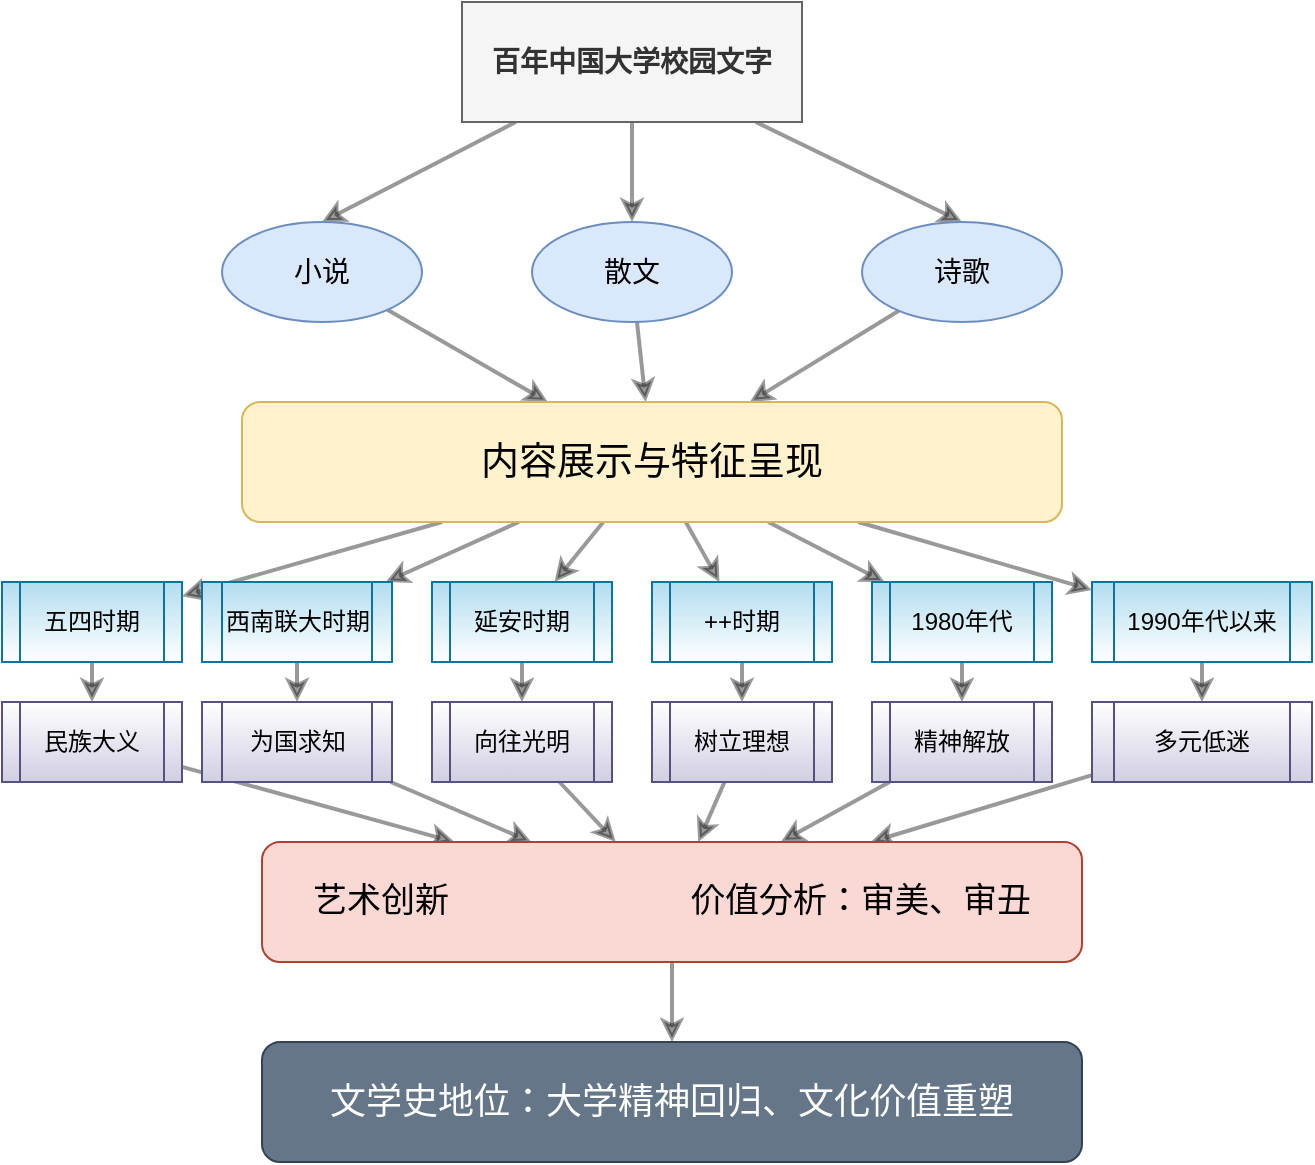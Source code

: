 <mxfile version="16.5.6" type="github"><diagram id="Vrcon2i8AkXRv5Q0cP_A" name="第 1 页"><mxGraphModel dx="812" dy="599" grid="1" gridSize="10" guides="1" tooltips="1" connect="1" arrows="1" fold="1" page="1" pageScale="1" pageWidth="827" pageHeight="1169" math="0" shadow="0"><root><mxCell id="0"/><mxCell id="1" parent="0"/><mxCell id="1BIaOTCcWGXi_crnkS1Q-1" style="edgeStyle=none;html=1;entryX=0.5;entryY=0;entryDx=0;entryDy=0;strokeWidth=2;opacity=40;sketch=0;" edge="1" parent="1" source="1BIaOTCcWGXi_crnkS1Q-4" target="1BIaOTCcWGXi_crnkS1Q-6"><mxGeometry relative="1" as="geometry"/></mxCell><mxCell id="1BIaOTCcWGXi_crnkS1Q-2" style="edgeStyle=none;html=1;entryX=0.5;entryY=0;entryDx=0;entryDy=0;strokeWidth=2;opacity=40;sketch=0;" edge="1" parent="1" source="1BIaOTCcWGXi_crnkS1Q-4" target="1BIaOTCcWGXi_crnkS1Q-8"><mxGeometry relative="1" as="geometry"/></mxCell><mxCell id="1BIaOTCcWGXi_crnkS1Q-3" style="edgeStyle=none;html=1;entryX=0.5;entryY=0;entryDx=0;entryDy=0;strokeWidth=2;opacity=40;sketch=0;" edge="1" parent="1" source="1BIaOTCcWGXi_crnkS1Q-4" target="1BIaOTCcWGXi_crnkS1Q-10"><mxGeometry relative="1" as="geometry"/></mxCell><mxCell id="1BIaOTCcWGXi_crnkS1Q-4" value="百年中国大学校园文字" style="rounded=0;whiteSpace=wrap;html=1;fillColor=#f5f5f5;fontColor=#333333;strokeColor=#666666;fontSize=14;fontStyle=1" vertex="1" parent="1"><mxGeometry x="310" y="40" width="170" height="60" as="geometry"/></mxCell><mxCell id="1BIaOTCcWGXi_crnkS1Q-5" style="edgeStyle=none;html=1;strokeWidth=2;opacity=40;sketch=0;" edge="1" parent="1" source="1BIaOTCcWGXi_crnkS1Q-6" target="1BIaOTCcWGXi_crnkS1Q-17"><mxGeometry relative="1" as="geometry"/></mxCell><mxCell id="1BIaOTCcWGXi_crnkS1Q-6" value="小说" style="ellipse;whiteSpace=wrap;html=1;fillColor=#dae8fc;strokeColor=#6c8ebf;fontSize=14;" vertex="1" parent="1"><mxGeometry x="190" y="150" width="100" height="50" as="geometry"/></mxCell><mxCell id="1BIaOTCcWGXi_crnkS1Q-7" style="edgeStyle=none;html=1;strokeWidth=2;opacity=40;sketch=0;" edge="1" parent="1" source="1BIaOTCcWGXi_crnkS1Q-8" target="1BIaOTCcWGXi_crnkS1Q-17"><mxGeometry relative="1" as="geometry"/></mxCell><mxCell id="1BIaOTCcWGXi_crnkS1Q-8" value="散文" style="ellipse;whiteSpace=wrap;html=1;fillColor=#dae8fc;strokeColor=#6c8ebf;fontSize=14;" vertex="1" parent="1"><mxGeometry x="345" y="150" width="100" height="50" as="geometry"/></mxCell><mxCell id="1BIaOTCcWGXi_crnkS1Q-9" style="edgeStyle=none;html=1;strokeWidth=2;opacity=40;sketch=0;" edge="1" parent="1" source="1BIaOTCcWGXi_crnkS1Q-10" target="1BIaOTCcWGXi_crnkS1Q-17"><mxGeometry relative="1" as="geometry"/></mxCell><mxCell id="1BIaOTCcWGXi_crnkS1Q-10" value="诗歌" style="ellipse;whiteSpace=wrap;html=1;fillColor=#dae8fc;strokeColor=#6c8ebf;fontSize=14;" vertex="1" parent="1"><mxGeometry x="510" y="150" width="100" height="50" as="geometry"/></mxCell><mxCell id="1BIaOTCcWGXi_crnkS1Q-11" style="edgeStyle=none;html=1;strokeWidth=2;opacity=40;sketch=0;" edge="1" parent="1" source="1BIaOTCcWGXi_crnkS1Q-17" target="1BIaOTCcWGXi_crnkS1Q-19"><mxGeometry relative="1" as="geometry"/></mxCell><mxCell id="1BIaOTCcWGXi_crnkS1Q-12" style="edgeStyle=none;html=1;strokeWidth=2;opacity=40;sketch=0;" edge="1" parent="1" source="1BIaOTCcWGXi_crnkS1Q-17" target="1BIaOTCcWGXi_crnkS1Q-21"><mxGeometry relative="1" as="geometry"/></mxCell><mxCell id="1BIaOTCcWGXi_crnkS1Q-13" style="edgeStyle=none;html=1;strokeWidth=2;opacity=40;sketch=0;" edge="1" parent="1" source="1BIaOTCcWGXi_crnkS1Q-17" target="1BIaOTCcWGXi_crnkS1Q-23"><mxGeometry relative="1" as="geometry"/></mxCell><mxCell id="1BIaOTCcWGXi_crnkS1Q-14" style="edgeStyle=none;html=1;strokeWidth=2;opacity=40;sketch=0;" edge="1" parent="1" source="1BIaOTCcWGXi_crnkS1Q-17" target="1BIaOTCcWGXi_crnkS1Q-25"><mxGeometry relative="1" as="geometry"/></mxCell><mxCell id="1BIaOTCcWGXi_crnkS1Q-15" style="edgeStyle=none;html=1;strokeWidth=2;opacity=40;sketch=0;" edge="1" parent="1" source="1BIaOTCcWGXi_crnkS1Q-17" target="1BIaOTCcWGXi_crnkS1Q-27"><mxGeometry relative="1" as="geometry"/></mxCell><mxCell id="1BIaOTCcWGXi_crnkS1Q-16" style="edgeStyle=none;html=1;strokeWidth=2;opacity=40;sketch=0;" edge="1" parent="1" source="1BIaOTCcWGXi_crnkS1Q-17" target="1BIaOTCcWGXi_crnkS1Q-29"><mxGeometry relative="1" as="geometry"/></mxCell><mxCell id="1BIaOTCcWGXi_crnkS1Q-17" value="内容展示与特征呈现" style="rounded=1;whiteSpace=wrap;html=1;fillColor=#fff2cc;strokeColor=#d6b656;fontSize=19;" vertex="1" parent="1"><mxGeometry x="200" y="240" width="410" height="60" as="geometry"/></mxCell><mxCell id="1BIaOTCcWGXi_crnkS1Q-18" style="edgeStyle=none;html=1;strokeWidth=2;opacity=40;sketch=0;" edge="1" parent="1" source="1BIaOTCcWGXi_crnkS1Q-19" target="1BIaOTCcWGXi_crnkS1Q-31"><mxGeometry relative="1" as="geometry"/></mxCell><mxCell id="1BIaOTCcWGXi_crnkS1Q-19" value="五四时期" style="shape=process;whiteSpace=wrap;html=1;backgroundOutline=1;fillColor=#b1ddf0;strokeColor=#10739e;gradientColor=#ffffff;" vertex="1" parent="1"><mxGeometry x="80" y="330" width="90" height="40" as="geometry"/></mxCell><mxCell id="1BIaOTCcWGXi_crnkS1Q-20" style="edgeStyle=none;html=1;strokeWidth=2;opacity=40;sketch=0;" edge="1" parent="1" source="1BIaOTCcWGXi_crnkS1Q-21" target="1BIaOTCcWGXi_crnkS1Q-33"><mxGeometry relative="1" as="geometry"/></mxCell><mxCell id="1BIaOTCcWGXi_crnkS1Q-21" value="西南联大时期" style="shape=process;whiteSpace=wrap;html=1;backgroundOutline=1;fillColor=#b1ddf0;strokeColor=#10739e;gradientColor=#ffffff;" vertex="1" parent="1"><mxGeometry x="180" y="330" width="95" height="40" as="geometry"/></mxCell><mxCell id="1BIaOTCcWGXi_crnkS1Q-22" style="edgeStyle=none;html=1;strokeWidth=2;opacity=40;sketch=0;" edge="1" parent="1" source="1BIaOTCcWGXi_crnkS1Q-23" target="1BIaOTCcWGXi_crnkS1Q-35"><mxGeometry relative="1" as="geometry"/></mxCell><mxCell id="1BIaOTCcWGXi_crnkS1Q-23" value="延安时期" style="shape=process;whiteSpace=wrap;html=1;backgroundOutline=1;fillColor=#b1ddf0;strokeColor=#10739e;gradientColor=#ffffff;" vertex="1" parent="1"><mxGeometry x="295" y="330" width="90" height="40" as="geometry"/></mxCell><mxCell id="1BIaOTCcWGXi_crnkS1Q-24" style="edgeStyle=none;html=1;strokeWidth=2;opacity=40;sketch=0;" edge="1" parent="1" source="1BIaOTCcWGXi_crnkS1Q-25" target="1BIaOTCcWGXi_crnkS1Q-37"><mxGeometry relative="1" as="geometry"/></mxCell><mxCell id="1BIaOTCcWGXi_crnkS1Q-25" value="++时期" style="shape=process;whiteSpace=wrap;html=1;backgroundOutline=1;fillColor=#b1ddf0;strokeColor=#10739e;gradientColor=#ffffff;" vertex="1" parent="1"><mxGeometry x="405" y="330" width="90" height="40" as="geometry"/></mxCell><mxCell id="1BIaOTCcWGXi_crnkS1Q-26" style="edgeStyle=none;html=1;strokeWidth=2;opacity=40;sketch=0;" edge="1" parent="1" source="1BIaOTCcWGXi_crnkS1Q-27" target="1BIaOTCcWGXi_crnkS1Q-39"><mxGeometry relative="1" as="geometry"/></mxCell><mxCell id="1BIaOTCcWGXi_crnkS1Q-27" value="1980年代" style="shape=process;whiteSpace=wrap;html=1;backgroundOutline=1;fillColor=#b1ddf0;strokeColor=#10739e;gradientColor=#ffffff;" vertex="1" parent="1"><mxGeometry x="515" y="330" width="90" height="40" as="geometry"/></mxCell><mxCell id="1BIaOTCcWGXi_crnkS1Q-28" style="edgeStyle=none;html=1;strokeWidth=2;opacity=40;sketch=0;" edge="1" parent="1" source="1BIaOTCcWGXi_crnkS1Q-29" target="1BIaOTCcWGXi_crnkS1Q-41"><mxGeometry relative="1" as="geometry"/></mxCell><mxCell id="1BIaOTCcWGXi_crnkS1Q-29" value="1990年代以来" style="shape=process;whiteSpace=wrap;html=1;backgroundOutline=1;fillColor=#b1ddf0;strokeColor=#10739e;gradientColor=#ffffff;" vertex="1" parent="1"><mxGeometry x="625" y="330" width="110" height="40" as="geometry"/></mxCell><mxCell id="1BIaOTCcWGXi_crnkS1Q-30" style="edgeStyle=none;html=1;strokeWidth=2;opacity=40;sketch=0;" edge="1" parent="1" source="1BIaOTCcWGXi_crnkS1Q-31" target="1BIaOTCcWGXi_crnkS1Q-43"><mxGeometry relative="1" as="geometry"/></mxCell><mxCell id="1BIaOTCcWGXi_crnkS1Q-31" value="民族大义" style="shape=process;whiteSpace=wrap;html=1;backgroundOutline=1;fillColor=#d0cee2;strokeColor=#56517e;gradientColor=#ffffff;gradientDirection=north;" vertex="1" parent="1"><mxGeometry x="80" y="390" width="90" height="40" as="geometry"/></mxCell><mxCell id="1BIaOTCcWGXi_crnkS1Q-32" style="edgeStyle=none;html=1;strokeWidth=2;opacity=40;sketch=0;" edge="1" parent="1" source="1BIaOTCcWGXi_crnkS1Q-33" target="1BIaOTCcWGXi_crnkS1Q-43"><mxGeometry relative="1" as="geometry"/></mxCell><mxCell id="1BIaOTCcWGXi_crnkS1Q-33" value="为国求知" style="shape=process;whiteSpace=wrap;html=1;backgroundOutline=1;fillColor=#d0cee2;strokeColor=#56517e;gradientColor=#ffffff;gradientDirection=north;" vertex="1" parent="1"><mxGeometry x="180" y="390" width="95" height="40" as="geometry"/></mxCell><mxCell id="1BIaOTCcWGXi_crnkS1Q-34" style="edgeStyle=none;html=1;strokeWidth=2;opacity=40;sketch=0;" edge="1" parent="1" source="1BIaOTCcWGXi_crnkS1Q-35" target="1BIaOTCcWGXi_crnkS1Q-43"><mxGeometry relative="1" as="geometry"/></mxCell><mxCell id="1BIaOTCcWGXi_crnkS1Q-35" value="向往光明" style="shape=process;whiteSpace=wrap;html=1;backgroundOutline=1;fillColor=#d0cee2;strokeColor=#56517e;gradientColor=#ffffff;gradientDirection=north;" vertex="1" parent="1"><mxGeometry x="295" y="390" width="90" height="40" as="geometry"/></mxCell><mxCell id="1BIaOTCcWGXi_crnkS1Q-36" style="edgeStyle=none;html=1;strokeWidth=2;opacity=40;sketch=0;" edge="1" parent="1" source="1BIaOTCcWGXi_crnkS1Q-37" target="1BIaOTCcWGXi_crnkS1Q-43"><mxGeometry relative="1" as="geometry"/></mxCell><mxCell id="1BIaOTCcWGXi_crnkS1Q-37" value="树立理想" style="shape=process;whiteSpace=wrap;html=1;backgroundOutline=1;fillColor=#d0cee2;strokeColor=#56517e;gradientColor=#ffffff;gradientDirection=north;" vertex="1" parent="1"><mxGeometry x="405" y="390" width="90" height="40" as="geometry"/></mxCell><mxCell id="1BIaOTCcWGXi_crnkS1Q-38" style="edgeStyle=none;html=1;strokeWidth=2;opacity=40;sketch=0;" edge="1" parent="1" source="1BIaOTCcWGXi_crnkS1Q-39" target="1BIaOTCcWGXi_crnkS1Q-43"><mxGeometry relative="1" as="geometry"/></mxCell><mxCell id="1BIaOTCcWGXi_crnkS1Q-39" value="精神解放" style="shape=process;whiteSpace=wrap;html=1;backgroundOutline=1;fillColor=#d0cee2;strokeColor=#56517e;gradientColor=#ffffff;gradientDirection=north;" vertex="1" parent="1"><mxGeometry x="515" y="390" width="90" height="40" as="geometry"/></mxCell><mxCell id="1BIaOTCcWGXi_crnkS1Q-40" style="edgeStyle=none;html=1;strokeWidth=2;opacity=40;sketch=0;" edge="1" parent="1" source="1BIaOTCcWGXi_crnkS1Q-41" target="1BIaOTCcWGXi_crnkS1Q-43"><mxGeometry relative="1" as="geometry"/></mxCell><mxCell id="1BIaOTCcWGXi_crnkS1Q-41" value="多元低迷" style="shape=process;whiteSpace=wrap;html=1;backgroundOutline=1;fillColor=#d0cee2;strokeColor=#56517e;gradientColor=#ffffff;gradientDirection=north;" vertex="1" parent="1"><mxGeometry x="625" y="390" width="110" height="40" as="geometry"/></mxCell><mxCell id="1BIaOTCcWGXi_crnkS1Q-42" style="edgeStyle=none;html=1;strokeWidth=2;opacity=40;sketch=0;" edge="1" parent="1" source="1BIaOTCcWGXi_crnkS1Q-43" target="1BIaOTCcWGXi_crnkS1Q-44"><mxGeometry relative="1" as="geometry"/></mxCell><mxCell id="1BIaOTCcWGXi_crnkS1Q-43" value="艺术创新&lt;span style=&quot;white-space: pre; font-size: 17px;&quot;&gt;&#9;&lt;/span&gt;&lt;span style=&quot;white-space: pre; font-size: 17px;&quot;&gt;&#9;&lt;/span&gt;&lt;span style=&quot;white-space: pre; font-size: 17px;&quot;&gt;&#9;&lt;/span&gt;&lt;span style=&quot;white-space: pre; font-size: 17px;&quot;&gt;&#9;&lt;/span&gt;价值分析：审美、审丑" style="rounded=1;whiteSpace=wrap;html=1;fillColor=#fad9d5;strokeColor=#ae4132;fontSize=17;" vertex="1" parent="1"><mxGeometry x="210" y="460" width="410" height="60" as="geometry"/></mxCell><mxCell id="1BIaOTCcWGXi_crnkS1Q-44" value="文学史地位：大学精神回归、文化价值重塑" style="rounded=1;whiteSpace=wrap;html=1;fillColor=#647687;fontColor=#ffffff;strokeColor=#314354;fontSize=18;" vertex="1" parent="1"><mxGeometry x="210" y="560" width="410" height="60" as="geometry"/></mxCell></root></mxGraphModel></diagram></mxfile>